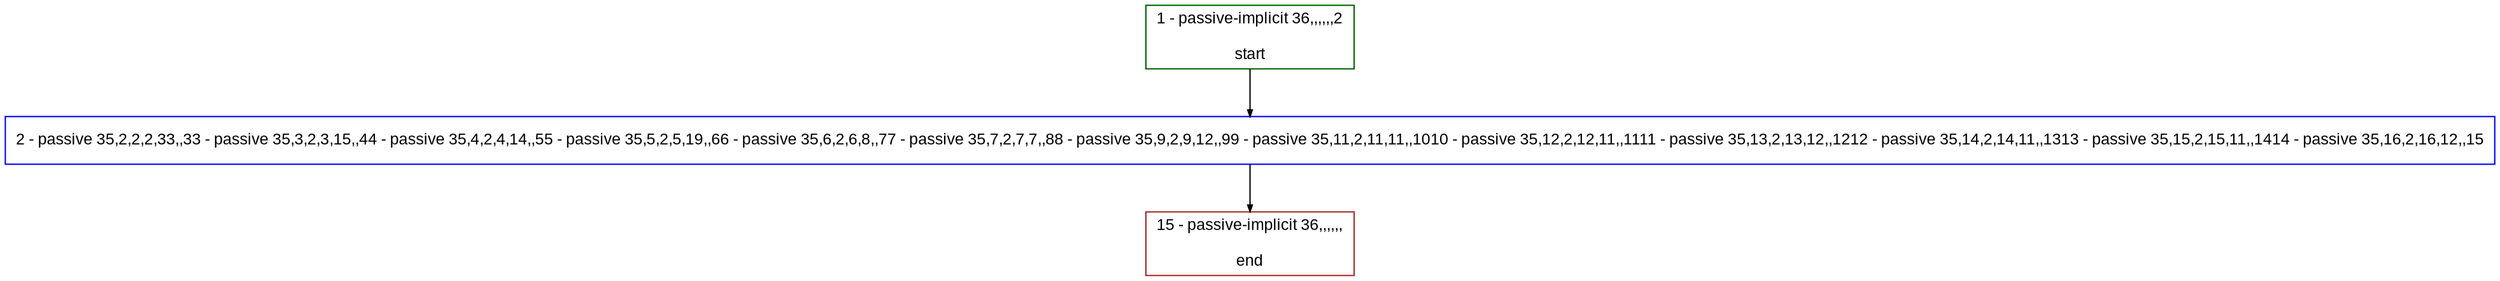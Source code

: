 digraph "" {
  graph [bgcolor="white", fillcolor="#FFFFCC", pack="true", packmode="clust", fontname="Arial", label="", fontsize="12", compound="true", style="rounded,filled"];
  node [node_initialized="no", fillcolor="white", fontname="Arial", label="", color="grey", fontsize="12", fixedsize="false", compound="true", shape="rectangle", style="filled"];
  edge [arrowtail="none", lhead="", fontcolor="black", fontname="Arial", label="", color="black", fontsize="12", arrowhead="normal", arrowsize="0.5", compound="true", ltail="", dir="forward"];
  __N1 [fillcolor="#ffffff", label="2 - passive 35,2,2,2,33,,33 - passive 35,3,2,3,15,,44 - passive 35,4,2,4,14,,55 - passive 35,5,2,5,19,,66 - passive 35,6,2,6,8,,77 - passive 35,7,2,7,7,,88 - passive 35,9,2,9,12,,99 - passive 35,11,2,11,11,,1010 - passive 35,12,2,12,11,,1111 - passive 35,13,2,13,12,,1212 - passive 35,14,2,14,11,,1313 - passive 35,15,2,15,11,,1414 - passive 35,16,2,16,12,,15", color="#0000ff", shape="box", style="filled"];
  __N2 [fillcolor="#ffffff", label="1 - passive-implicit 36,,,,,,2\n\nstart", color="#006400", shape="box", style="filled"];
  __N3 [fillcolor="#ffffff", label="15 - passive-implicit 36,,,,,,\n\nend", color="#a52a2a", shape="box", style="filled"];
  __N2 -> __N1 [arrowtail="none", color="#000000", label="", arrowhead="normal", dir="forward"];
  __N1 -> __N3 [arrowtail="none", color="#000000", label="", arrowhead="normal", dir="forward"];
}
